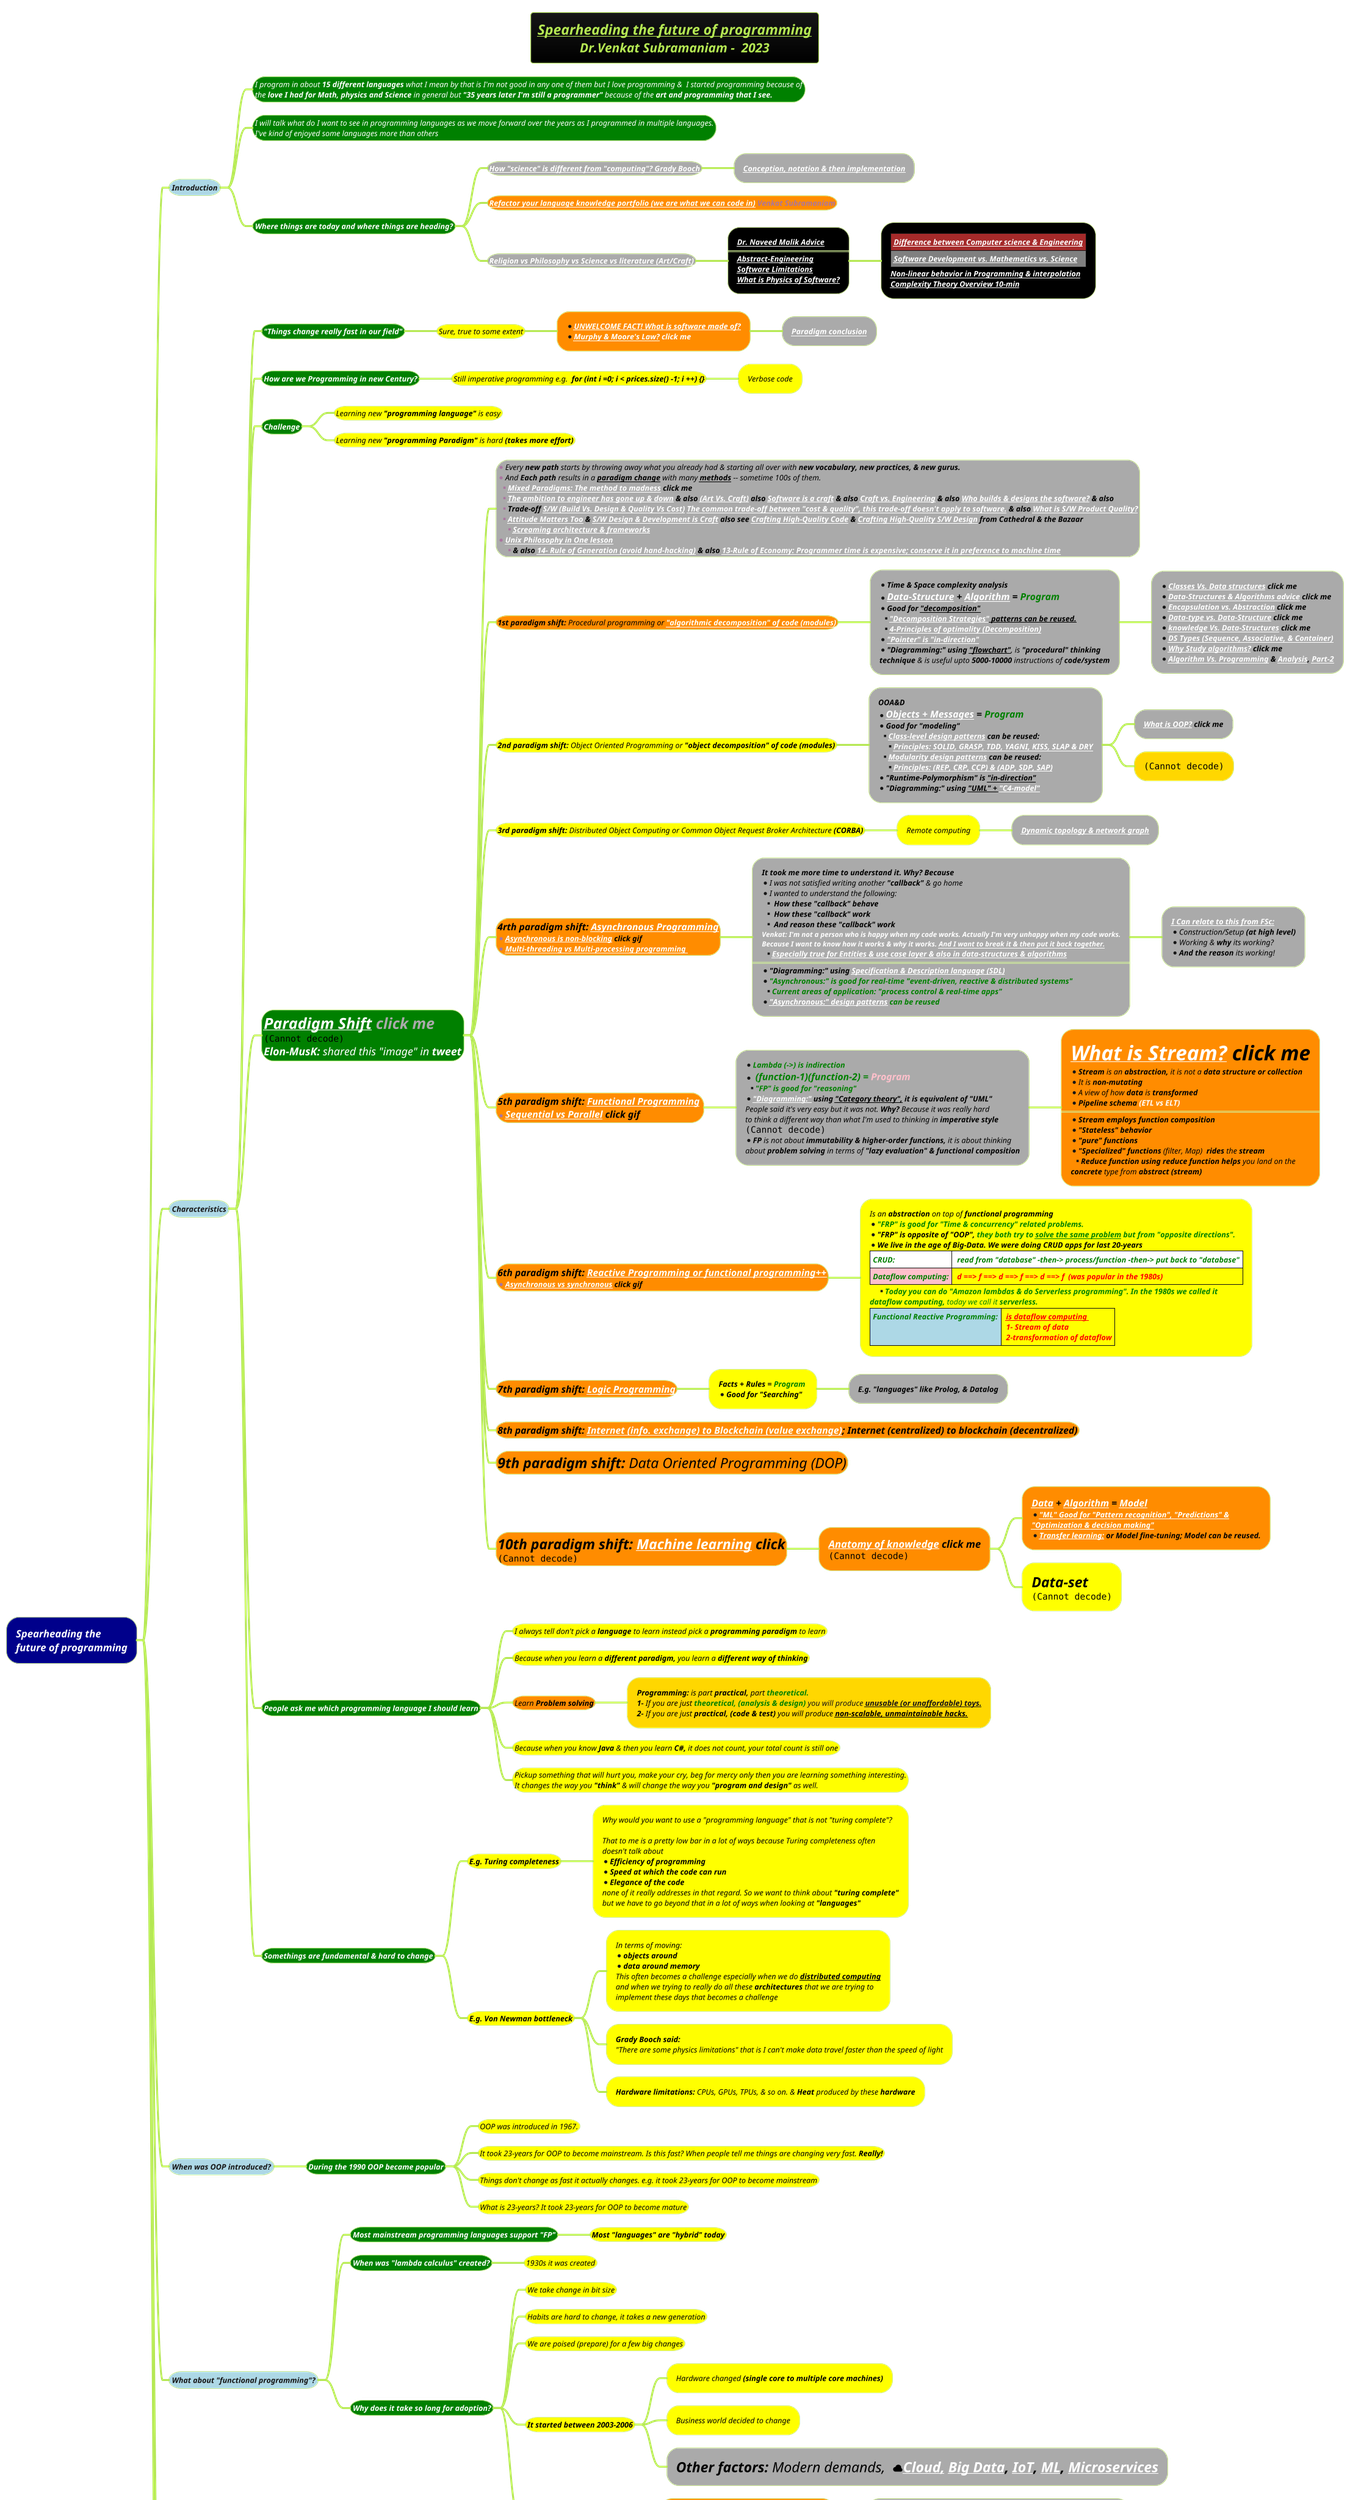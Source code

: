@startmindmap
title =<i><b><u><size:18>Spearheading the future of programming \n<i>Dr.Venkat Subramaniam -  2023
!theme hacker

*[#darkblue] <color:white><i>Spearheading the \n<color:white><i>future of programming
**[#lightblue] <i><color #blac><size:12>Introduction
***[#green]:<i><color #white><size:12>I program in about **15 different languages** what I mean by that is I'm not good in any one of them but I love programming &  I started programming because of
<i><color #white><size:12>the **love I had for Math, physics and Science** in general but <b>"35 years later I'm still a programmer"</b> because of the <b>art and programming that I see.;
***[#green]:<i><color #white><size:12>I will talk what do I want to see in programming languages as we move forward over the years as I programmed in multiple languages.
<i><color #white><size:12>I've kind of enjoyed some languages more than others;
***[#green] <i><color #white><size:12><b>Where things are today and where things are heading?
****[#a] <i><size:12><b>[[docs/3-programming-languages/Venkat-Subramaniam/images/img_68.png How "science" is different from "computing"? Grady Booch]]
*****[#a] <i><size:12><b><i><size:12><b>[[docs/3-programming-languages/Venkat-Subramaniam/Conception-Notation-and-Implementation.puml Conception, notation & then implementation]]
****[#darkorange] <i><size:12><b>[[docs/3-programming-languages/Venkat-Subramaniam/Refactor-your-language-knowledge-portfolio-(we-are-what-we-can-code-in).puml Refactor your language knowledge portfolio (we are what we can code in)]] Venkat Subramaniam
****[#a] <i><size:12><b>[[docs/3-programming-languages/Venkat-Subramaniam/images/img_69.png Religion vs Philosophy vs Science vs literature (Art/Craft)]]
*****[#black]:<i><size:12><b>[[docs/3-programming-languages/Venkat-Subramaniam/images/img_239.png Dr. Naveed Malik Advice]]
====
<i><size:12><b>[[docs/1-Requirement-Engineering/Abstract-Engineering.puml Abstract-Engineering]]
<b><i><color #black><size:12>[[docs/1-Requirement-Engineering/Software-Limitations.puml Software Limitations]]
<b><i><color #black><size:12>[[docs/3-programming-languages/Venkat-Subramaniam/images/img_239.png What is Physics of Software?]];

******[#black]:|<#brown><i><size:12><b>[[docs/3-programming-languages/Venkat-Subramaniam/Difference-Between-Computer-Science-and-Engineering.puml Difference between Computer science & Engineering]]|
|<#grey><i><size:12><b>[[docs/books/1-books-backlog/software-testing/images/img_6.png Software Development vs. Mathematics vs. Science]]|
<i><size:12><b>[[docs/3-programming-languages/Venkat-Subramaniam/Non-Linear-Behavior-in-Programming.puml Non-linear behavior in Programming & interpolation]]
<i><color #black><size:12><b>[[https://www.youtube.com/watch?v=i-ladOjo1QA&list=LL&index=13&t=9s Complexity Theory Overview 10-min]];

**[#lightblue] <i><color #blac><size:12>Characteristics
***[#green] <b><i><color #white><size:12>"Things change really fast in our field"
****[#yellow] <i><color #black><size:12>Sure, true to some extent
*****[#darkorange] *<i><color #white><size:12><b>[[docs/3-programming-languages/Venkat-Subramaniam/images/img_60.png UNWELCOME FACT! What is software made of?]] \n*<i><color #white><size:12><b>[[docs/3-programming-languages/Venkat-Subramaniam/images/img_274.png Murphy & Moore's Law?]] click me
******[#a] <i><color #white><size:12><b>[[docs/3-programming-languages/Venkat-Subramaniam/images/img_106.png Paradigm conclusion]]
***[#green] <b><i><color #white><size:12>How are we Programming in new Century?
****[#yellow] <i><color #black><size:12>Still imperative programming e.g. <b> for (int i =0; i < prices.size() -1; i ++) {}
*****[#yellow] <i><color #black><size:12>Verbose code
***[#green] <b><i><color #white><size:12>Challenge
****[#yellow] <i><color #black><size:12>Learning new <b>"programming language"</b> is easy
****[#yellow] <i><color #black><size:12>Learning new <b>"programming Paradigm"</b> is hard <b>(takes more effort)
***[#green] <b><i><color #white><size:24>[[docs/3-programming-languages/Venkat-Subramaniam/images/img_106.png Paradigm Shift]] <color:a>click me \n<img:images/img_40.png>\n<i><color #white><size:17>**Elon-MusK:** shared this "image" in <b>tweet

****[#a]:*<i><color #black><size:12>Every **new path** starts by throwing away what you already had & starting all over with <b>new vocabulary, new practices, & new gurus.
*<i><color #black><size:12>And **Each path** results in a <u>**paradigm change**</u> with many **<u>methods</u>** -- sometime 100s of them.
**<i><color #black><size:12><b>[[docs/3-programming-languages/Venkat-Subramaniam/mixed-paradigms-(the-method-to-madness).puml Mixed Paradigms: The method to madness]] click me
**<i><color #black><size:12><b>[[docs/3-programming-languages/Venkat-Subramaniam/images/img_62.png The ambition to engineer has gone up & down]] & also [[docs/3-programming-languages/Venkat-Subramaniam/images/img_69.png (Art Vs. Craft)]] also [[docs/3-programming-languages/Venkat-Subramaniam/images/img_63.png Software is a craft]] & also [[docs/3-programming-languages/Venkat-Subramaniam/Difference-Between-Craft-and-Engineering.puml Craft vs. Engineering]] & also [[docs/3-programming-languages/Venkat-Subramaniam/images/img_63.png Who builds & designs the software?]] & also
**<i><color #black><size:12><b>Trade-off [[docs/3-programming-languages/Venkat-Subramaniam/images/img_241.png S/W (Build Vs. Design & Quality Vs Cost)]] [[docs/3-programming-languages/Venkat-Subramaniam/images/img_241.png The common trade-off between "cost & quality", this trade-off doesn't apply to software.]] & also [[docs/3-programming-languages/Venkat-Subramaniam/images/software-product-quallity.jpg What is S/W Product Quality?]]
**<i><color #black><size:12><b>[[docs/1-business-analyst/client-management/software-house/images/img_2.png Attitude Matters Too]] & [[docs/3-programming-languages/Venkat-Subramaniam/images/img_285.png S/W Design & Development is Craft]] also see [[docs/3-programming-languages/Venkat-Subramaniam/Crafting-High-Quality-Code.puml Crafting High-Quality Code]] & [[docs/3-programming-languages/Venkat-Subramaniam/Crafting-High-Quality-Software-Design.puml Crafting High-Quality S/W Design]] from Cathedral & the Bazaar
***<i><color #black><size:12><b>[[docs/3-programming-languages/Venkat-Subramaniam/images/img_291.png Screaming architecture & frameworks]]
*<i><color #black><size:12><b>[[docs/3-programming-languages/Venkat-Subramaniam/images/img_286.png Unix Philosophy in One lesson]]
***<i><color #black><size:12><b>& also [[docs/3-programming-languages/Venkat-Subramaniam/Unix-Philosophy.puml 14- Rule of Generation (avoid hand-hacking)]] & also [[docs/3-programming-languages/Venkat-Subramaniam/Unix-Philosophy.puml 13-Rule of Economy: Programmer time is expensive; conserve it in preference to machine time]];

****[#darkorange] <i><color #black><size:12><b>1st paradigm shift:</b> Procedural programming or <b>[[docs/3-programming-languages/Venkat-Subramaniam/images/img_54.png "algorithmic decomposition" of code (modules)]]

*****[#a]:*<i><color #black><size:12><b>Time & Space complexity analysis</b>
*<i><color #black><size:15><b>[[docs/3-programming-languages/Venkat-Subramaniam/Goal-of-the-data-structures-is-no-incidental-data-structures.puml Data-Structure]] + [[docs/books/1-books-backlog/data-structure-and-algorithm/Algorithms-Four-Principles-of-optimality.puml Algorithm]] = <color #green>Program</b>
*<i><color #black><size:12><b>Good for <u>"decomposition"</b>
**<i><color #black><size:12><b><u>[[docs/books/1-books-backlog/data-structure-and-algorithm/Algorithm-Design-Strategies.puml "Decomposition Strategies"]] patterns can be reused.
**<i><color #black><size:12><b>[[docs/books/1-books-backlog/data-structure-and-algorithm/Algorithms-Four-Principles-of-optimality.puml 4-Principles of optimality (Decomposition)]] </b>
*<i><color #black><size:12><b>[[docs/3-programming-languages/Venkat-Subramaniam/images/img_72.png "Pointer" is "in-direction"]]
*<i><color #black><size:12><b>"Diagramming:" using <u>"flowchart"</b>, is <b>"procedural" thinking
<i><color #black><size:12>**technique** & is useful upto **5000-10000** instructions of <b>code/system;
******[#a]:*<b><i><color #black><size:12>[[docs/books/1-books-backlog/data-structure-and-algorithm/classes-vs-data-structures.puml Classes Vs. Data structures]] click me
*<b><i><color #black><size:12>[[docs/3-programming-languages/Venkat-Subramaniam/images/img_257.png Data-Structures & Algorithms advice]] click me
*<b><i><color #black><size:12>[[docs/3-programming-languages/Venkat-Subramaniam/images/img_346.png Encapsulation vs. Abstraction]] click me
*<b><i><color #black><size:12>[[docs/3-programming-languages/Venkat-Subramaniam/images/img_346.png Data-type vs. Data-Structure]] click me
*<b><i><color #black><size:12>[[docs/3-programming-languages/Venkat-Subramaniam/images/knowledge-and-data-structure.drawio.png knowledge Vs. Data-Structures]] click me
*<b><i><color #black><size:12>[[docs/3-programming-languages/Venkat-Subramaniam/images/img_419.png DS Types (Sequence, Associative, & Container)]]
*<b><i><color #black><size:12>[[docs/3-programming-languages/Venkat-Subramaniam/images/img_417.png Why Study algorithms?]] click me
*<b><i><color #black><size:12>[[docs/3-programming-languages/Venkat-Subramaniam/images/img_421.png Algorithm Vs. Programming]] & [[docs/3-programming-languages/Venkat-Subramaniam/images/img_422.png Analysis]], [[docs/3-programming-languages/Venkat-Subramaniam/images/img_423.png Part-2]];

****[#yellow] <i><color #black><size:12><b>2nd paradigm shift:</b> Object Oriented Programming or <b>"object decomposition" of code (modules)
*****[#a]:<i><color #black><size:12><b>OOA&D</b>
*<i><color #black><size:15><b>[[docs/3-programming-languages/Venkat-Subramaniam/images/img_346.png Objects + Messages]] = <color #green>Program
*<i><color #black><size:12><b>Good for "modeling"</b>
**<i><color #black><size:12><b>[[docs/3-programming-languages/Venkat-Subramaniam/class-design-patterns.puml Class-level design patterns]] can be reused:
***<i><color #black><size:12><b>[[docs/3-programming-languages/Venkat-Subramaniam/Core-Software-design-principles-for-software-developers.puml Principles: SOLID, GRASP, TDD, YAGNI, KISS, SLAP & DRY]]
**<i><color #black><size:12><b>[[docs/3-programming-languages/Venkat-Subramaniam/modularity-patterns.pdf Modularity design patterns]] can be reused:
***<i><color #black><size:12><b>[[docs/3-programming-languages/class-and-package-level-SOLID-Principles.puml Principles: (REP, CRP, CCP) & (ADP, SDP, SAP)]]
*<i><color #black><size:12><b>"Runtime-Polymorphism" is <u>"in-direction"</b>
*<i><color #black><size:12><b>"Diagramming:" using <u>"UML" + [[docs/3-programming-languages/Venkat-Subramaniam/images/img_93.png "C4-model"]]</b>;
******[#a] <i><color #black><size:12><b>[[docs/3-programming-languages/Venkat-Subramaniam/what-is-OOP.puml What is OOP?]] click me
******[#gold] <i><color #black><size:12><img:images/img_33.png{scale=0.65}>
****[#yellow] <i><color #black><size:12><b>3rd paradigm shift:</b> Distributed Object Computing or Common Object Request Broker Architecture <b>(CORBA)
*****[#yellow] <i><color #black><size:12>Remote computing
******[#a] <i><color #black><size:12><b>[[docs/3-programming-languages/Venkat-Subramaniam/images/img_107.png Dynamic topology & network graph]]
****[#darkorange] <i><color #black><size:15><b>4rth paradigm shift: [[docs/3-programming-languages/Venkat-Subramaniam/Asynchronous-Programming-in-Java-Options-to-Choose-from.puml Asynchronous Programming]]\n*<i><color #black><size:12><b>[[docs/3-programming-languages/Venkat-Subramaniam/gif/synchronous-vs-asynchronous.adoc Asynchronous is non-blocking]] click gif\n*<i><color #black><size:12><b>[[docs/3-programming-languages/Venkat-Subramaniam/gif/Multi-threading-vs-Multi-processing-programming.adoc Multi-threading vs Multi-processing programming ]]
*****[#a]:<i><color #black><size:12><b>It took me more time to understand it. Why? Because</b>
* <color #black><size:12><i>I was not satisfied writing another <b>"callback"</b> & go home
* <color #black><size:12><i>I wanted to understand the following:
** <color #black><size:12><i> <b>How these "callback" behave</b>
** <color #black><size:12><i> <b>How these "callback" work</b>
** <color #black><size:12><i> <b>And reason these "callback" work</b>
<size:11><color #white><i><b>Venkat: I'm not a person who is happy when my code works. Actually I'm very unhappy when my code works.
<size:11><color #white><i><b>Because I want to know how it works & why it works. <u>And I want to break it & then put it back together.
**<size:12><color #white><i><b><u>Especially true for Entities & use case layer & also in data-structures & algorithms
====
* <color #black><size:12><i><b>"Diagramming:" using [[docs/3-programming-languages/Venkat-Subramaniam/Introduction-to-SDL.puml Specification & Description language (SDL)]]
* <color #green><size:12><i><b>"Asynchronous:" is good for real-time "event-driven, reactive & distributed systems"
** <color #green><size:12><i><b>Current areas of application: "process control & real-time apps"
* <color #green><size:12><i><b>[[docs/3-programming-languages/Venkat-Subramaniam/Design-Patterns-in-Asynchronous-Programming.puml "Asynchronous:" design patterns]] can be reused;
******[#a]:<i><color #black><size:12><b>[[docs/3-programming-languages/Venkat-Subramaniam/connection-relation-function.puml I Can relate to this from FSc:]]
*<i><color #black><size:12>Construction/Setup <b>(at high level)
*<i><color #black><size:12>Working & **why** its working?
*<i><color #black><size:12>**And the reason** its working!;


****[#darkorange] <i><color #black><size:15><b>5th paradigm shift: [[docs/3-programming-languages/Venkat-Subramaniam/Imperative-vs-Functional-Which-one-to-Choose.puml Functional Programming]] \n*<i><color #black><size:15><b>[[docs/3-programming-languages/Venkat-Subramaniam/gif/sequential-vs-parallel.adoc Sequential vs Parallel]] click gif
*****[#a]:*<i><color #green><size:12><b>Lambda (->) is indirection
*<i><color #green><size:15><b> (function-1)(function-2) = <color #Pink>Program
**<i><color #green><size:12><b>"FP" is good for "reasoning"
*<i><color #black><size:12><b>[[docs/3-programming-languages/Venkat-Subramaniam/diagramming-in-functional-programming.puml "Diagramming:"]] using <u>"Category theory",</u> it is equivalent of "UML"</b>
<i><color #black><size:12>People said it's very easy but it was not. **Why?** Because it was really hard
<i><color #black><size:12>to think a different way than what I'm used to thinking in <b>imperative style
<img:images/img_29.png{scale=0.39}>
*<i><color #black><size:12>**FP** is not about **immutability & higher-order functions,** it is about thinking
<i><color #black><size:12>about **problem solving** in terms of <b>"lazy evaluation" & functional composition;
******[#darkorange]:<i><color #black><size:32><b>[[docs/3-programming-languages/Venkat-Subramaniam/Streams.puml What is Stream?]] click me
*<i><color #black><size:12>**Stream** is an **abstraction,** it is not a <b>data structure or collection
*<i><color #black><size:12>It is <b>non-mutating
*<i><color #black><size:12>A view of how **data** is <b>transformed
*<i><color #black><size:12><b>Pipeline schema <color #white>(ETL vs ELT)
====
*<i><color #black><size:12><b>Stream employs function composition
*<i><color #black><size:12><b>"Stateless" behavior
*<i><color #black><size:12><b>"pure" functions
*<i><color #black><size:12><b>"Specialized" functions</b> (filter, Map)  **rides** the <b>stream
**<i><color #black><size:12><b>Reduce<b> function using reduce function helps</b> you land on the
<i><color #black><size:12>**concrete** type from <b>abstract (stream);
****[#darkorange] <i><color #black><size:15><b>6th paradigm shift: [[docs/3-programming-languages/Venkat-Subramaniam/Designing-Reactive-Systems.puml Reactive Programming or functional programming++]]\n*<i><color #black><size:12><b>[[docs/3-programming-languages/Venkat-Subramaniam/gif/synchronous-vs-asynchronous.adoc Asynchronous vs synchronous]] click gif
*****[#yellow]:<i><color #black><size:12>Is an <b>abstraction</b> on top of <b>functional programming
*<i><color #green><size:12><b>"FRP" is good for "Time & concurrency" related problems.
*<i><color #black><size:12><b>"FRP" is opposite of "OOP",<color:green> they both try to <u>solve the same problem</u> but from "opposite directions".
*<i><color #black><size:12><b>We live in the age of Big-Data. We were doing CRUD apps for last 20-years
|<#white><i><color #green><size:12><b>CRUD:|<#white><i><color #green><size:12><b> read from "database" -then-> process/function -then-> put back to "database"|
|<#pink><i><color #green><size:12><b>Dataflow computing:|<i><color #green><size:12><b> <color:red>d ==> f ==> d ==> f ==> d ==> f \t(was popular in the 1980s)|
***<i><color #green><size:12><b>Today you can do "Amazon lambdas & do Serverless programming". In the 1980s we called it
<i><color #green><size:12>**dataflow computing,** today we call it <b>serverless.
|<#lightblue><i><color #green><size:12><b>Functional Reactive Programming:|<i><color #green><size:12><b> <color:red><u>is dataflow computing \n<i><color #green><size:12><b> <color:red>1- Stream of data \n<i><color #green><size:12><b> <color:red>2-transformation of dataflow|;
****[#darkorange] <i><color #black><size:15><b>7th paradigm shift: [[docs/3-programming-languages/Venkat-Subramaniam/Logic-Programming.puml Logic Programming]]
*****[#yellow] <i><color #black><size:12><b>Facts + Rules = <color #green>Program</b> \n*<i><color #black><size:12><b>Good for "Searching"
******[#a] <i><color #black><size:12><b>E.g. "languages" like Prolog, & Datalog
****[#darkorange] <i><color #black><size:15><b>8th paradigm shift: [[docs/blockchain/Blockchain-System-Design.puml Internet (info. exchange) to Blockchain (value exchange)]]; Internet (centralized) to blockchain (decentralized)
****[#darkorange] <i><color #black><size:22><b>9th paradigm shift:</b> Data Oriented Programming (DOP)
****[#darkorange] <i><color #black><size:22><b>10th paradigm shift:</b> <b>[[docs/AI-ML-DL-Data-Science-and-BigData/data-science/statistics/professor-leonard-statistics-notes/descriptive-(or-EDA)-statistics/4-machine-learning.puml Machine learning]] click\n<img:images/img_7.png{scale=0.95}>
*****[#darkorange] <i><color #black><size:16><b>[[docs/books/selfanalysis/anatomy-of-knowledge.puml Anatomy of knowledge]] click me\n<img:images/img_8.png{scale=0.60}>
******[#darkorange]:<i><color #black><size:15><b>[[docs/AI-ML-DL-Data-Science-and-BigData/big-data/big-data.puml Data]] + [[docs/AI-ML-DL-Data-Science-and-BigData/machine-learning-ML/Modern-Machine-Learning.puml Algorithm]] = [[docs/AI-ML-DL-Data-Science-and-BigData/machine-learning-ML/machine-learning-basic-terminology.puml Model]]
*<i><color #black><size:12><b>[[docs/3-programming-languages/Venkat-Subramaniam/images/img_430.png "ML" Good for "Pattern recognition", "Predictions" &]]
<i><color #black><size:12><b>[[docs/3-programming-languages/Venkat-Subramaniam/images/img_430.png "Optimization & decision making"]]
*<i><color #black><size:12><b>[[docs/AI-ML-DL-Data-Science-and-BigData/machine-learning-ML/3-deep-learning-DL/Model-Fine-Tuning.puml Transfer learning:]] or Model fine-tuning; Model can be reused.;
******[#yellow] <i><color #black><size:22><b>Data-set\n<img:images/img_6.png>
***[#green] <b><i><color #white><size:12>People ask me which programming language I should learn
****[#yellow] <i><color #black><size:12>I always tell don't pick a **language** to learn instead pick a **programming paradigm** to learn
****[#yellow] <i><color #black><size:12>Because when you learn a <b>different paradigm,</b> you learn a <b>different way of thinking
****[#darkorange] <i><color #black><size:12>Learn <b>Problem solving
*****[#gold] <i><color #black><size:12>**Programming:** is part **practical,** part <color #green><b>theoretical.\n<i><color #black><size:12>**1-** If you are just <color #green>**theoretical, (analysis & design)**</color> <size:12>you will produce <u><b>unusable (or unaffordable) toys.\n<i><color #black><size:12>**2-** If you are just **practical, (code & test)** you will produce <u><b>non-scalable, unmaintainable hacks.
****[#yellow] <i><color #black><size:12>Because when you know <b>Java</b> & then you learn <b>C#,</b> it does not count, your total count is still one
****[#yellow]:<i><color #black><size:12>Pickup something that will hurt you, make your cry, beg for mercy only then you are learning something interesting.
<i><color #black><size:12>It changes the way you **"think"** & will change the way you **"program and design"** as well.;

***[#green] <b><i><color #white><size:12>Somethings are fundamental & hard to change
****[#yellow] <i><color #black><size:12><b>E.g. Turing completeness
*****[#yellow]:<i><color #black><size:12>Why would you want to use a "programming language" that is not "turing complete"?

<i><color #black><size:12>That to me is a pretty low bar in a lot of ways because Turing completeness often
<i><color #black><size:12>doesn't talk about
*<i><color #black><size:12><b>Efficiency of programming
*<i><color #black><size:12><b>Speed at which the code can run
*<i><color #black><size:12><b>Elegance of the code
<i><color #black><size:12>none of it really addresses in that regard. So we want to think about <b>"turing complete"
<i><color #black><size:12>but we have to go beyond that in a lot of ways when looking at <b>"languages";
****[#yellow] <i><color #black><size:12><b>E.g. Von Newman bottleneck
*****[#yellow]:<i><color #black><size:12>In terms of moving:
*<i><color #black><size:12><b>objects around
*<i><color #black><size:12><b>data around memory
<i><color #black><size:12>This often becomes a challenge especially when we do <b><u>distributed computing
<i><color #black><size:12>and when we trying to really do all these <b>architectures</b> that we are trying to
<i><color #black><size:12>implement these days that becomes a challenge;
*****[#yellow] <i><color #black><size:12><b>Grady Booch said: \n<i><color #black><size:12>"There are some physics limitations" that is I can't make data travel faster than the speed of light
*****[#yellow] <i><color #black><size:12><b>Hardware limitations:</b> CPUs, GPUs, TPUs, & so on. & **Heat** produced by these <b>hardware

**[#lightblue] <i><color #blac><size:12>When was OOP introduced?
***[#green] <b><i><color #white><size:12>During the 1990 OOP became popular
****[#yellow] <i><color #black><size:12>OOP was introduced in 1967.
****[#yellow] <i><color #black><size:12>It took 23-years for OOP to become mainstream. Is this fast? When people tell me things are changing very fast. <b>Really!
****[#yellow] <i><color #black><size:12>Things don't change as fast it actually changes. e.g. it took 23-years for OOP to become mainstream
****[#yellow] <i><color #black><size:12>What is 23-years? It took 23-years for OOP to become mature

**[#lightblue] <i><color #blac><size:12>What about "functional programming"?
***[#green] <b><i><color #white><size:12>Most mainstream programming languages support "FP"
****[#yellow] <i><color #black><size:12><b>Most "languages" are "hybrid" today
***[#green] <b><i><color #white><size:12>When was "lambda calculus" created?
****[#yellow] <i><color #black><size:12>1930s it was created
***[#green] <b><i><color #white><size:12>Why does it take so long for adoption?
****[#yellow] <i><color #black><size:12>We take change in bit size
****[#yellow] <i><color #black><size:12>Habits are hard to change, it takes a new generation
****[#yellow] <i><color #black><size:12>We are poised (prepare) for a few big changes
****[#yellow] <i><color #black><size:12><b>It started between 2003-2006
*****[#yellow] <i><color #black><size:12>Hardware changed <b>(single core to multiple core machines)
*****[#yellow] <i><color #black><size:12>Business world decided to change
*****[#a] <i><color #black><size:22><b>Other factors:</b> Modern demands, <b> <&cloud>[[docs/cloud-computing/Cloud-Native.puml Cloud,]] [[docs/AI-ML-DL-Data-Science-and-BigData/big-data/big-data.puml Big Data]], [[docs/1-Requirement-Engineering/system-design/Internet-of-Things-(IoT).puml IoT]], [[docs/AI-ML-DL-Data-Science-and-BigData/data-science/statistics/professor-leonard-statistics-notes/descriptive-(or-EDA)-statistics/4-machine-learning.puml ML]], [[docs/3-programming-languages/Venkat-Subramaniam/Micro-services.puml Microservices]]
****[#yellow] <i><color #black><size:22><b>Some answers:</b>
*****[#darkorange] <b><i><color #black><size:18>[[docs/books/1-books-backlog/DBMS/Designing-Data-Intensive-Applications.puml NoSQL,]] [[docs/AI-ML-DL-Data-Science-and-BigData/Apache-Big-Data-Ecosystem/MapReduce.puml MapReduce,]] [[docs/3-programming-languages/Venkat-Subramaniam/Designing-Reactive-Systems.puml Reactive]]
******[#a] <b><i><color #black><size:18>[[docs/3-programming-languages/Venkat-Subramaniam/images/img_271.png Software Engineering in the Cloud]] <&cloud> click me
**[#lightblue] <i>Web
***[#green] <b><i><color #white><size:12>How do we build web-apps?
****[#yellow] <i><color #black><size:12>"Stateless" <b>(Request-Response)
*****[#yellow] <i><color #black><size:12>Poor separation of concern
***[#green] <b><i><color #white><size:12>How do we build moderen web-apps?
****[#yellow] <i><color #black><size:12>"Continuations" <b>(Request-Response)
*****[#yellow] <i><color #black><size:12>Save execution state & return to that point later in time
****[#darkorange] <b><i><color #black><size:12>[[docs/3-programming-languages/Venkat-Subramaniam/Imperative-vs-Functional-Which-one-to-Choose.puml "Languages" should make simple things simpler, hard things manageable]]
****[#yellow] <i><color #black><size:15>Languages must promote <b>higher-level of abstraction, compos-ability, & declarative style
****[#yellow] <i><color #black><size:15><b>Expressive Languages</b> (intuitive to use)
*****[#yellow] <i><color #black><size:15><b>"Expressive code"</b> often leads to better design & extensibility
*****[#yellow] <i><color #black><size:15>Efficiency
******[#yellow] <i><color #black><size:15>It is cute. <b>Cuteness doesn't last very long!\n<img:images/img_9.png{scale=0.8}>
******[#yellow] <i><color #black><size:15>It is cute. <b>Cuteness + Efficiency is highly critical!\n<img:images/img_10.png{scale=0.85}>
******[#gold]:*<size:12><color #black><i>**Functional Programming:** relies on "lazy evaluation" for <b>"efficiency"
*<size:12><color #black><i>**"lazy evaluation"** relies on **"purity of functions"** (immutability) for <b>"correctness"
*<size:12><color #black><i>We need make sure **"lambda" (->)** are <b>"pure"

**<size:12><color #black><i>Pure functions do not have side-effects. They are <b>idempotent.
**<size:12><color #black><i>**Idempotent:** For the same input function always produces same output

<size:12><color #black><i><u><b>Rules of Purity </b>(rule 1 is necessary but not sufficient)
#<size:12><color #black><i>The function does not mutate or change anything that is visible from the outside
#<size:12><color #black><i>The function does not depend on anything from outside that may/possibly change;
*****[#yellow] <i><color #black><size:12><b>Hybrid "languages"</b> can't enforce **(immutability),** so it is on us to take care of that
****[#darkorange] <i><color #black><size:18><b>Asynchronous Programming\n*<i><color #black><size:12><b>[[docs/3-programming-languages/Venkat-Subramaniam/gif/synchronous-vs-asynchronous.adoc Asynchronous is non-blocking]] click gif\n*<i><color #black><size:12><b>[[docs/3-programming-languages/Venkat-Subramaniam/gif/Multi-threading-vs-Multi-processing-programming.adoc Multi-threading vs Multi-processing programming ]]
**[#lightblue] <i><color #blac><size:12>What we should do?
***[#green] <b><i><color #white><size:12>Studies suggest multilingual exposure boosts children's communication skills
***[#green] <b><i><color #white><size:12>The amount of time we need to learn a new concept is inversely proportional to the diverse ideas we 've been exposed to.
***[#green] <b><i><color #white><size:12>So learning different paradigms exposes to different ideas, learning different paradigms exposes to different line of thinking
***[#green] <b><i><color #white><size:11>So the more we think differently the faster we learn to think differently. The less we are exposed to different things the harder it is for us to change when the language we are using changes already
***[#green] <b><i><color #white><size:17>Learn different languages, not to use them all... But to able to adapt to change quickly & easily as the languages we use evolve
@endmindmap

